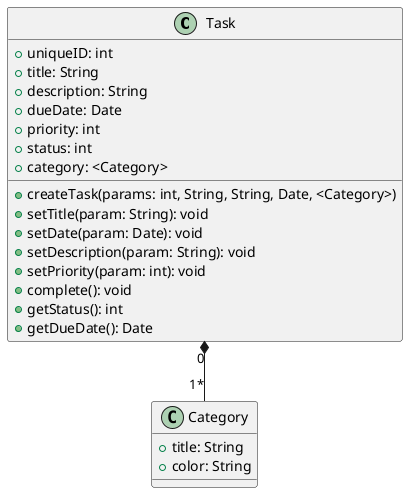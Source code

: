 @startuml

class Task {
  +uniqueID: int
  +title: String
  +description: String
  +dueDate: Date
  +priority: int
  +status: int
  +category: <Category>
  +createTask(params: int, String, String, Date, <Category>)
  +setTitle(param: String): void
  +setDate(param: Date): void
  +setDescription(param: String): void
  +setPriority(param: int): void
  +complete(): void
  +getStatus(): int
  +getDueDate(): Date
}

class Category{
  +title: String
  +color: String
}

Task "0" *-- "1*" Category



@enduml
